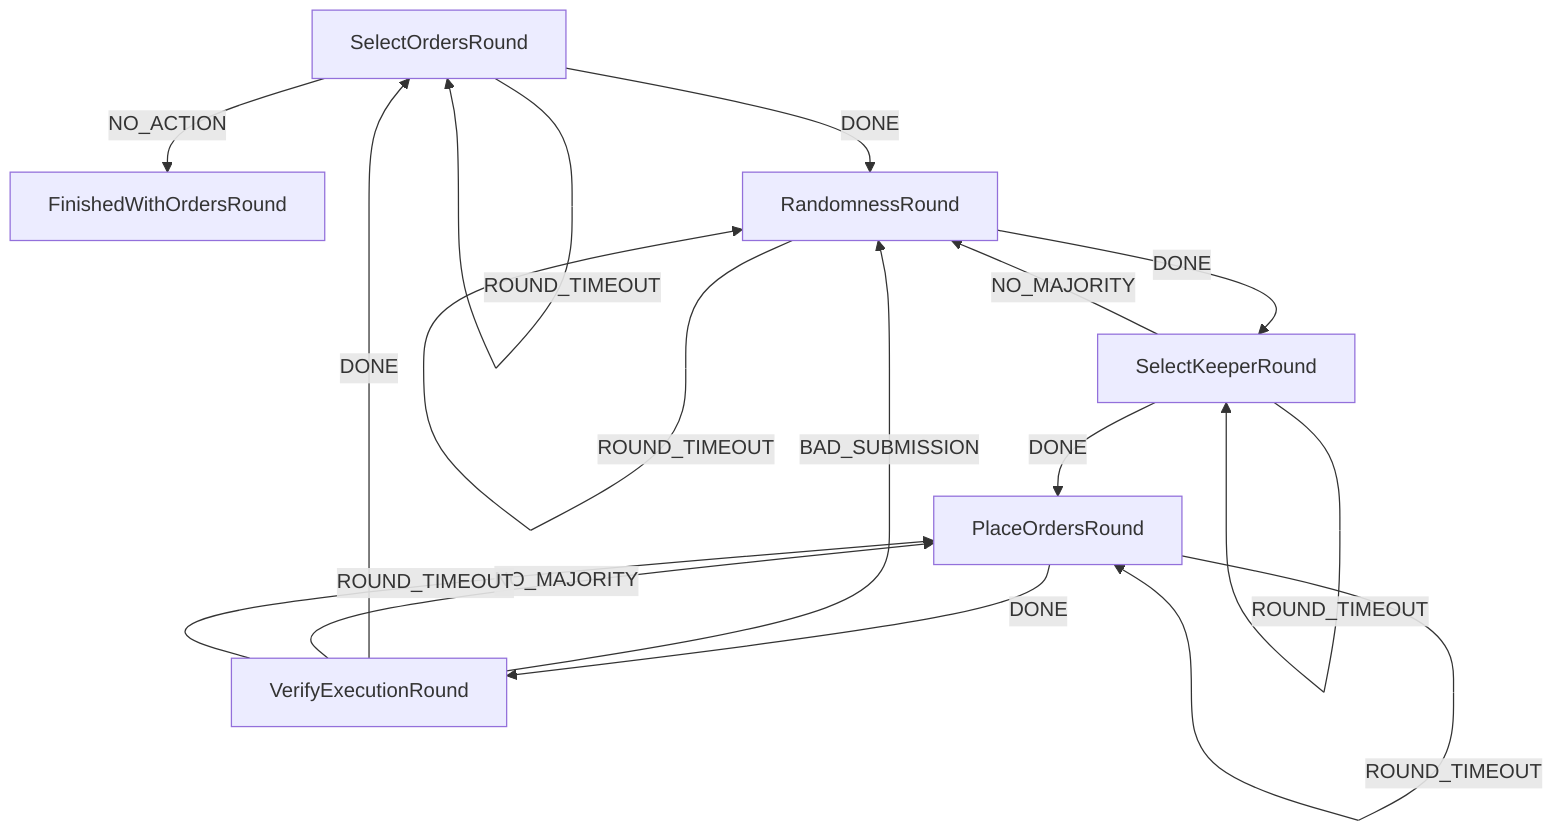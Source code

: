 graph TD
  SelectOrdersRound
  FinishedWithOrdersRound
  PlaceOrdersRound
  RandomnessRound
  SelectKeeperRound
  SelectOrdersRound
  VerifyExecutionRound
  PlaceOrdersRound -->|DONE| VerifyExecutionRound
  PlaceOrdersRound -->|ROUND_TIMEOUT| PlaceOrdersRound
  RandomnessRound -->|DONE| SelectKeeperRound
  RandomnessRound -->|NO_MAJORITY| RandomnessRound
  RandomnessRound -->|ROUND_TIMEOUT| RandomnessRound
  SelectKeeperRound -->|DONE| PlaceOrdersRound
  SelectKeeperRound -->|NO_MAJORITY| RandomnessRound
  SelectKeeperRound -->|ROUND_TIMEOUT| SelectKeeperRound
  SelectOrdersRound -->|DONE| RandomnessRound
  SelectOrdersRound -->|NO_ACTION| FinishedWithOrdersRound
  SelectOrdersRound -->|NO_MAJORITY| SelectOrdersRound
  SelectOrdersRound -->|ROUND_TIMEOUT| SelectOrdersRound
  VerifyExecutionRound -->|BAD_SUBMISSION| RandomnessRound
  VerifyExecutionRound -->|DONE| SelectOrdersRound
  VerifyExecutionRound -->|NO_MAJORITY| PlaceOrdersRound
  VerifyExecutionRound -->|ROUND_TIMEOUT| PlaceOrdersRound